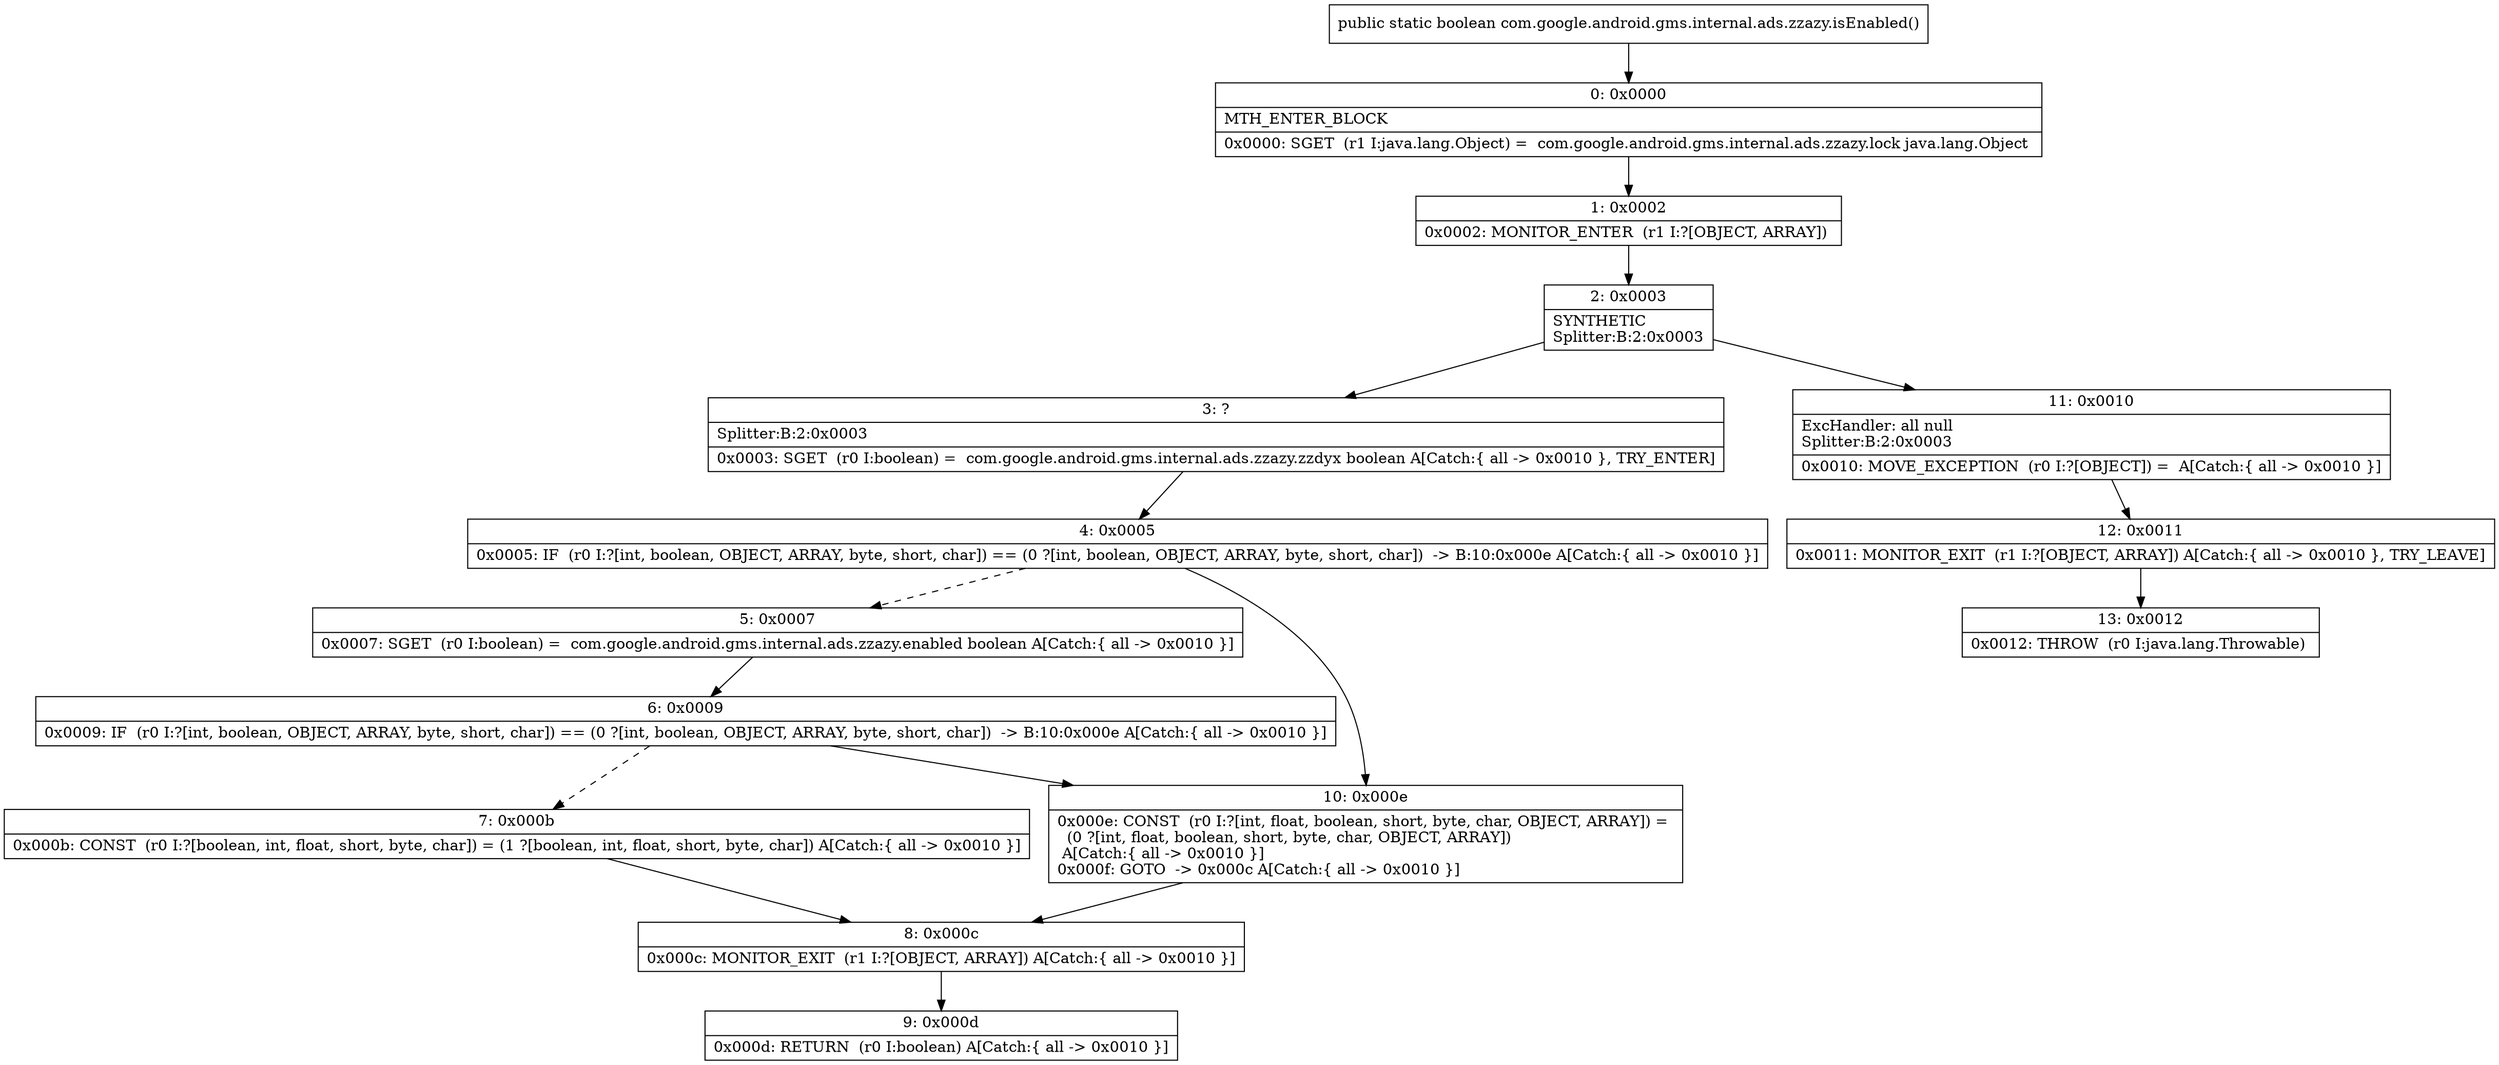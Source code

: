 digraph "CFG forcom.google.android.gms.internal.ads.zzazy.isEnabled()Z" {
Node_0 [shape=record,label="{0\:\ 0x0000|MTH_ENTER_BLOCK\l|0x0000: SGET  (r1 I:java.lang.Object) =  com.google.android.gms.internal.ads.zzazy.lock java.lang.Object \l}"];
Node_1 [shape=record,label="{1\:\ 0x0002|0x0002: MONITOR_ENTER  (r1 I:?[OBJECT, ARRAY]) \l}"];
Node_2 [shape=record,label="{2\:\ 0x0003|SYNTHETIC\lSplitter:B:2:0x0003\l}"];
Node_3 [shape=record,label="{3\:\ ?|Splitter:B:2:0x0003\l|0x0003: SGET  (r0 I:boolean) =  com.google.android.gms.internal.ads.zzazy.zzdyx boolean A[Catch:\{ all \-\> 0x0010 \}, TRY_ENTER]\l}"];
Node_4 [shape=record,label="{4\:\ 0x0005|0x0005: IF  (r0 I:?[int, boolean, OBJECT, ARRAY, byte, short, char]) == (0 ?[int, boolean, OBJECT, ARRAY, byte, short, char])  \-\> B:10:0x000e A[Catch:\{ all \-\> 0x0010 \}]\l}"];
Node_5 [shape=record,label="{5\:\ 0x0007|0x0007: SGET  (r0 I:boolean) =  com.google.android.gms.internal.ads.zzazy.enabled boolean A[Catch:\{ all \-\> 0x0010 \}]\l}"];
Node_6 [shape=record,label="{6\:\ 0x0009|0x0009: IF  (r0 I:?[int, boolean, OBJECT, ARRAY, byte, short, char]) == (0 ?[int, boolean, OBJECT, ARRAY, byte, short, char])  \-\> B:10:0x000e A[Catch:\{ all \-\> 0x0010 \}]\l}"];
Node_7 [shape=record,label="{7\:\ 0x000b|0x000b: CONST  (r0 I:?[boolean, int, float, short, byte, char]) = (1 ?[boolean, int, float, short, byte, char]) A[Catch:\{ all \-\> 0x0010 \}]\l}"];
Node_8 [shape=record,label="{8\:\ 0x000c|0x000c: MONITOR_EXIT  (r1 I:?[OBJECT, ARRAY]) A[Catch:\{ all \-\> 0x0010 \}]\l}"];
Node_9 [shape=record,label="{9\:\ 0x000d|0x000d: RETURN  (r0 I:boolean) A[Catch:\{ all \-\> 0x0010 \}]\l}"];
Node_10 [shape=record,label="{10\:\ 0x000e|0x000e: CONST  (r0 I:?[int, float, boolean, short, byte, char, OBJECT, ARRAY]) = \l  (0 ?[int, float, boolean, short, byte, char, OBJECT, ARRAY])\l A[Catch:\{ all \-\> 0x0010 \}]\l0x000f: GOTO  \-\> 0x000c A[Catch:\{ all \-\> 0x0010 \}]\l}"];
Node_11 [shape=record,label="{11\:\ 0x0010|ExcHandler: all null\lSplitter:B:2:0x0003\l|0x0010: MOVE_EXCEPTION  (r0 I:?[OBJECT]) =  A[Catch:\{ all \-\> 0x0010 \}]\l}"];
Node_12 [shape=record,label="{12\:\ 0x0011|0x0011: MONITOR_EXIT  (r1 I:?[OBJECT, ARRAY]) A[Catch:\{ all \-\> 0x0010 \}, TRY_LEAVE]\l}"];
Node_13 [shape=record,label="{13\:\ 0x0012|0x0012: THROW  (r0 I:java.lang.Throwable) \l}"];
MethodNode[shape=record,label="{public static boolean com.google.android.gms.internal.ads.zzazy.isEnabled() }"];
MethodNode -> Node_0;
Node_0 -> Node_1;
Node_1 -> Node_2;
Node_2 -> Node_3;
Node_2 -> Node_11;
Node_3 -> Node_4;
Node_4 -> Node_5[style=dashed];
Node_4 -> Node_10;
Node_5 -> Node_6;
Node_6 -> Node_7[style=dashed];
Node_6 -> Node_10;
Node_7 -> Node_8;
Node_8 -> Node_9;
Node_10 -> Node_8;
Node_11 -> Node_12;
Node_12 -> Node_13;
}


